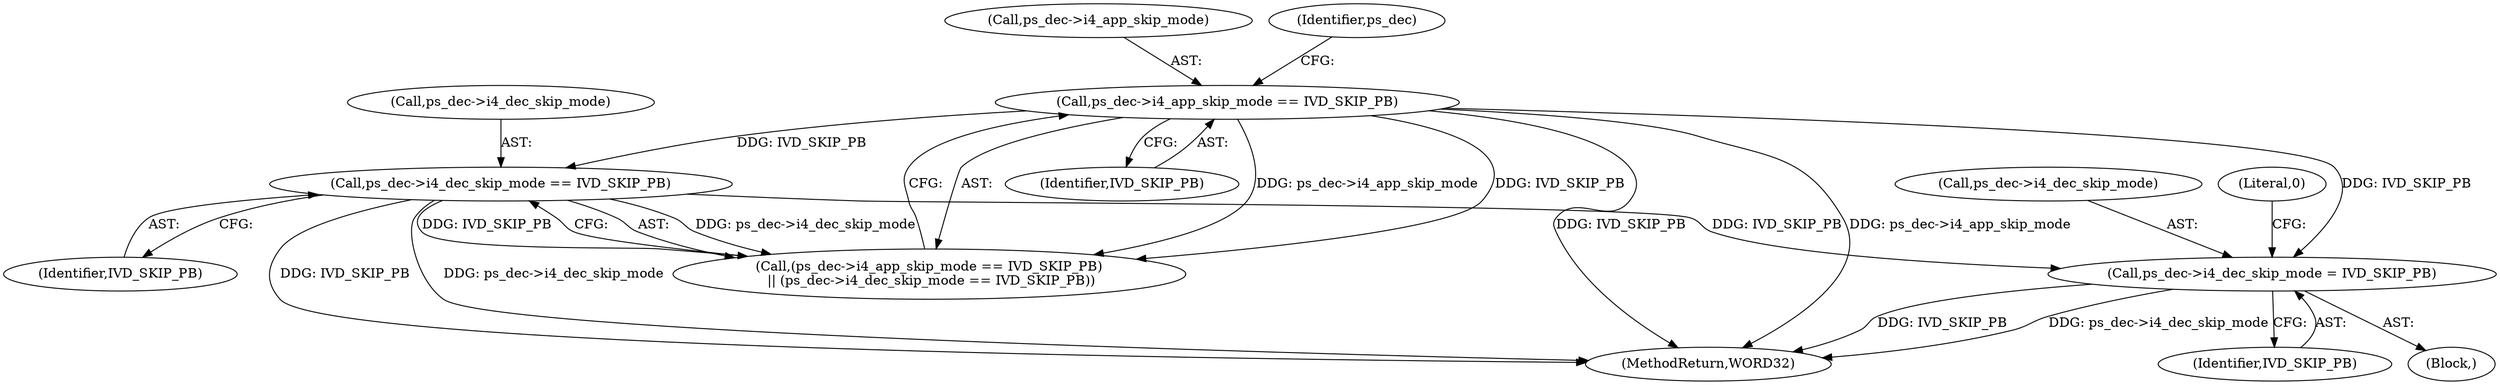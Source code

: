 digraph "0_Android_0b23c81c3dd9ec38f7e6806a3955fed1925541a0_2@pointer" {
"1000387" [label="(Call,ps_dec->i4_dec_skip_mode = IVD_SKIP_PB)"];
"1000308" [label="(Call,ps_dec->i4_app_skip_mode == IVD_SKIP_PB)"];
"1000313" [label="(Call,ps_dec->i4_dec_skip_mode == IVD_SKIP_PB)"];
"1000313" [label="(Call,ps_dec->i4_dec_skip_mode == IVD_SKIP_PB)"];
"1000317" [label="(Identifier,IVD_SKIP_PB)"];
"1000381" [label="(Block,)"];
"1000312" [label="(Identifier,IVD_SKIP_PB)"];
"1000309" [label="(Call,ps_dec->i4_app_skip_mode)"];
"1000315" [label="(Identifier,ps_dec)"];
"1002619" [label="(MethodReturn,WORD32)"];
"1000387" [label="(Call,ps_dec->i4_dec_skip_mode = IVD_SKIP_PB)"];
"1000391" [label="(Identifier,IVD_SKIP_PB)"];
"1000307" [label="(Call,(ps_dec->i4_app_skip_mode == IVD_SKIP_PB)\n || (ps_dec->i4_dec_skip_mode == IVD_SKIP_PB))"];
"1000393" [label="(Literal,0)"];
"1000314" [label="(Call,ps_dec->i4_dec_skip_mode)"];
"1000308" [label="(Call,ps_dec->i4_app_skip_mode == IVD_SKIP_PB)"];
"1000388" [label="(Call,ps_dec->i4_dec_skip_mode)"];
"1000387" -> "1000381"  [label="AST: "];
"1000387" -> "1000391"  [label="CFG: "];
"1000388" -> "1000387"  [label="AST: "];
"1000391" -> "1000387"  [label="AST: "];
"1000393" -> "1000387"  [label="CFG: "];
"1000387" -> "1002619"  [label="DDG: ps_dec->i4_dec_skip_mode"];
"1000387" -> "1002619"  [label="DDG: IVD_SKIP_PB"];
"1000308" -> "1000387"  [label="DDG: IVD_SKIP_PB"];
"1000313" -> "1000387"  [label="DDG: IVD_SKIP_PB"];
"1000308" -> "1000307"  [label="AST: "];
"1000308" -> "1000312"  [label="CFG: "];
"1000309" -> "1000308"  [label="AST: "];
"1000312" -> "1000308"  [label="AST: "];
"1000315" -> "1000308"  [label="CFG: "];
"1000307" -> "1000308"  [label="CFG: "];
"1000308" -> "1002619"  [label="DDG: ps_dec->i4_app_skip_mode"];
"1000308" -> "1002619"  [label="DDG: IVD_SKIP_PB"];
"1000308" -> "1000307"  [label="DDG: ps_dec->i4_app_skip_mode"];
"1000308" -> "1000307"  [label="DDG: IVD_SKIP_PB"];
"1000308" -> "1000313"  [label="DDG: IVD_SKIP_PB"];
"1000313" -> "1000307"  [label="AST: "];
"1000313" -> "1000317"  [label="CFG: "];
"1000314" -> "1000313"  [label="AST: "];
"1000317" -> "1000313"  [label="AST: "];
"1000307" -> "1000313"  [label="CFG: "];
"1000313" -> "1002619"  [label="DDG: ps_dec->i4_dec_skip_mode"];
"1000313" -> "1002619"  [label="DDG: IVD_SKIP_PB"];
"1000313" -> "1000307"  [label="DDG: ps_dec->i4_dec_skip_mode"];
"1000313" -> "1000307"  [label="DDG: IVD_SKIP_PB"];
}
